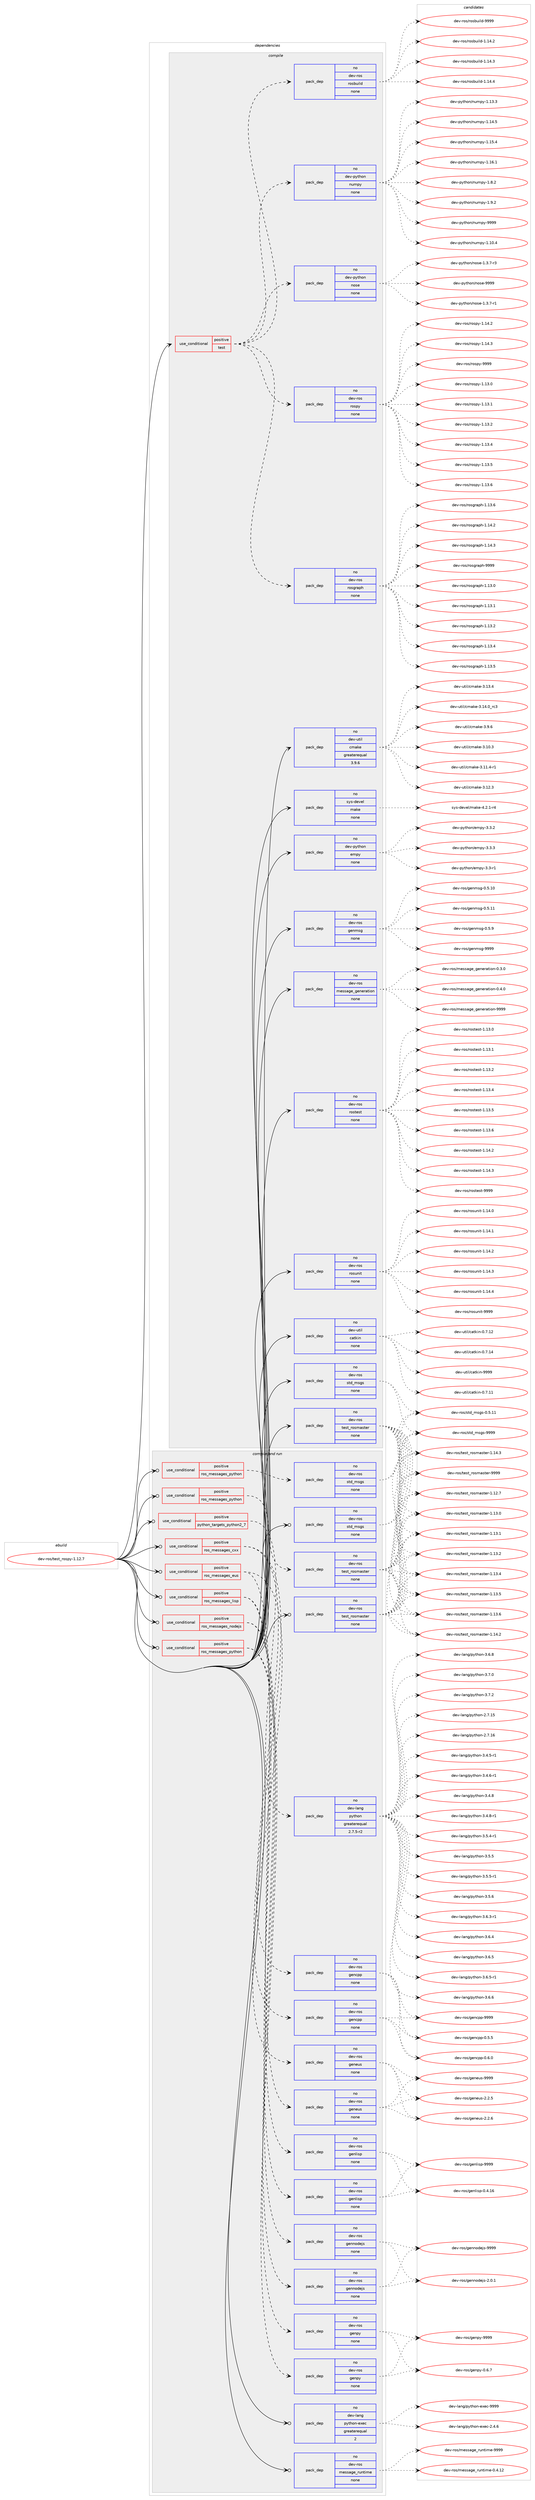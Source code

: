 digraph prolog {

# *************
# Graph options
# *************

newrank=true;
concentrate=true;
compound=true;
graph [rankdir=LR,fontname=Helvetica,fontsize=10,ranksep=1.5];#, ranksep=2.5, nodesep=0.2];
edge  [arrowhead=vee];
node  [fontname=Helvetica,fontsize=10];

# **********
# The ebuild
# **********

subgraph cluster_leftcol {
color=gray;
rank=same;
label=<<i>ebuild</i>>;
id [label="dev-ros/test_rospy-1.12.7", color=red, width=4, href="../dev-ros/test_rospy-1.12.7.svg"];
}

# ****************
# The dependencies
# ****************

subgraph cluster_midcol {
color=gray;
label=<<i>dependencies</i>>;
subgraph cluster_compile {
fillcolor="#eeeeee";
style=filled;
label=<<i>compile</i>>;
subgraph cond391315 {
dependency1474053 [label=<<TABLE BORDER="0" CELLBORDER="1" CELLSPACING="0" CELLPADDING="4"><TR><TD ROWSPAN="3" CELLPADDING="10">use_conditional</TD></TR><TR><TD>positive</TD></TR><TR><TD>test</TD></TR></TABLE>>, shape=none, color=red];
subgraph pack1059348 {
dependency1474054 [label=<<TABLE BORDER="0" CELLBORDER="1" CELLSPACING="0" CELLPADDING="4" WIDTH="220"><TR><TD ROWSPAN="6" CELLPADDING="30">pack_dep</TD></TR><TR><TD WIDTH="110">no</TD></TR><TR><TD>dev-python</TD></TR><TR><TD>numpy</TD></TR><TR><TD>none</TD></TR><TR><TD></TD></TR></TABLE>>, shape=none, color=blue];
}
dependency1474053:e -> dependency1474054:w [weight=20,style="dashed",arrowhead="vee"];
subgraph pack1059349 {
dependency1474055 [label=<<TABLE BORDER="0" CELLBORDER="1" CELLSPACING="0" CELLPADDING="4" WIDTH="220"><TR><TD ROWSPAN="6" CELLPADDING="30">pack_dep</TD></TR><TR><TD WIDTH="110">no</TD></TR><TR><TD>dev-ros</TD></TR><TR><TD>rosbuild</TD></TR><TR><TD>none</TD></TR><TR><TD></TD></TR></TABLE>>, shape=none, color=blue];
}
dependency1474053:e -> dependency1474055:w [weight=20,style="dashed",arrowhead="vee"];
subgraph pack1059350 {
dependency1474056 [label=<<TABLE BORDER="0" CELLBORDER="1" CELLSPACING="0" CELLPADDING="4" WIDTH="220"><TR><TD ROWSPAN="6" CELLPADDING="30">pack_dep</TD></TR><TR><TD WIDTH="110">no</TD></TR><TR><TD>dev-ros</TD></TR><TR><TD>rosgraph</TD></TR><TR><TD>none</TD></TR><TR><TD></TD></TR></TABLE>>, shape=none, color=blue];
}
dependency1474053:e -> dependency1474056:w [weight=20,style="dashed",arrowhead="vee"];
subgraph pack1059351 {
dependency1474057 [label=<<TABLE BORDER="0" CELLBORDER="1" CELLSPACING="0" CELLPADDING="4" WIDTH="220"><TR><TD ROWSPAN="6" CELLPADDING="30">pack_dep</TD></TR><TR><TD WIDTH="110">no</TD></TR><TR><TD>dev-ros</TD></TR><TR><TD>rospy</TD></TR><TR><TD>none</TD></TR><TR><TD></TD></TR></TABLE>>, shape=none, color=blue];
}
dependency1474053:e -> dependency1474057:w [weight=20,style="dashed",arrowhead="vee"];
subgraph pack1059352 {
dependency1474058 [label=<<TABLE BORDER="0" CELLBORDER="1" CELLSPACING="0" CELLPADDING="4" WIDTH="220"><TR><TD ROWSPAN="6" CELLPADDING="30">pack_dep</TD></TR><TR><TD WIDTH="110">no</TD></TR><TR><TD>dev-python</TD></TR><TR><TD>nose</TD></TR><TR><TD>none</TD></TR><TR><TD></TD></TR></TABLE>>, shape=none, color=blue];
}
dependency1474053:e -> dependency1474058:w [weight=20,style="dashed",arrowhead="vee"];
}
id:e -> dependency1474053:w [weight=20,style="solid",arrowhead="vee"];
subgraph pack1059353 {
dependency1474059 [label=<<TABLE BORDER="0" CELLBORDER="1" CELLSPACING="0" CELLPADDING="4" WIDTH="220"><TR><TD ROWSPAN="6" CELLPADDING="30">pack_dep</TD></TR><TR><TD WIDTH="110">no</TD></TR><TR><TD>dev-python</TD></TR><TR><TD>empy</TD></TR><TR><TD>none</TD></TR><TR><TD></TD></TR></TABLE>>, shape=none, color=blue];
}
id:e -> dependency1474059:w [weight=20,style="solid",arrowhead="vee"];
subgraph pack1059354 {
dependency1474060 [label=<<TABLE BORDER="0" CELLBORDER="1" CELLSPACING="0" CELLPADDING="4" WIDTH="220"><TR><TD ROWSPAN="6" CELLPADDING="30">pack_dep</TD></TR><TR><TD WIDTH="110">no</TD></TR><TR><TD>dev-ros</TD></TR><TR><TD>genmsg</TD></TR><TR><TD>none</TD></TR><TR><TD></TD></TR></TABLE>>, shape=none, color=blue];
}
id:e -> dependency1474060:w [weight=20,style="solid",arrowhead="vee"];
subgraph pack1059355 {
dependency1474061 [label=<<TABLE BORDER="0" CELLBORDER="1" CELLSPACING="0" CELLPADDING="4" WIDTH="220"><TR><TD ROWSPAN="6" CELLPADDING="30">pack_dep</TD></TR><TR><TD WIDTH="110">no</TD></TR><TR><TD>dev-ros</TD></TR><TR><TD>message_generation</TD></TR><TR><TD>none</TD></TR><TR><TD></TD></TR></TABLE>>, shape=none, color=blue];
}
id:e -> dependency1474061:w [weight=20,style="solid",arrowhead="vee"];
subgraph pack1059356 {
dependency1474062 [label=<<TABLE BORDER="0" CELLBORDER="1" CELLSPACING="0" CELLPADDING="4" WIDTH="220"><TR><TD ROWSPAN="6" CELLPADDING="30">pack_dep</TD></TR><TR><TD WIDTH="110">no</TD></TR><TR><TD>dev-ros</TD></TR><TR><TD>rostest</TD></TR><TR><TD>none</TD></TR><TR><TD></TD></TR></TABLE>>, shape=none, color=blue];
}
id:e -> dependency1474062:w [weight=20,style="solid",arrowhead="vee"];
subgraph pack1059357 {
dependency1474063 [label=<<TABLE BORDER="0" CELLBORDER="1" CELLSPACING="0" CELLPADDING="4" WIDTH="220"><TR><TD ROWSPAN="6" CELLPADDING="30">pack_dep</TD></TR><TR><TD WIDTH="110">no</TD></TR><TR><TD>dev-ros</TD></TR><TR><TD>rosunit</TD></TR><TR><TD>none</TD></TR><TR><TD></TD></TR></TABLE>>, shape=none, color=blue];
}
id:e -> dependency1474063:w [weight=20,style="solid",arrowhead="vee"];
subgraph pack1059358 {
dependency1474064 [label=<<TABLE BORDER="0" CELLBORDER="1" CELLSPACING="0" CELLPADDING="4" WIDTH="220"><TR><TD ROWSPAN="6" CELLPADDING="30">pack_dep</TD></TR><TR><TD WIDTH="110">no</TD></TR><TR><TD>dev-ros</TD></TR><TR><TD>std_msgs</TD></TR><TR><TD>none</TD></TR><TR><TD></TD></TR></TABLE>>, shape=none, color=blue];
}
id:e -> dependency1474064:w [weight=20,style="solid",arrowhead="vee"];
subgraph pack1059359 {
dependency1474065 [label=<<TABLE BORDER="0" CELLBORDER="1" CELLSPACING="0" CELLPADDING="4" WIDTH="220"><TR><TD ROWSPAN="6" CELLPADDING="30">pack_dep</TD></TR><TR><TD WIDTH="110">no</TD></TR><TR><TD>dev-ros</TD></TR><TR><TD>test_rosmaster</TD></TR><TR><TD>none</TD></TR><TR><TD></TD></TR></TABLE>>, shape=none, color=blue];
}
id:e -> dependency1474065:w [weight=20,style="solid",arrowhead="vee"];
subgraph pack1059360 {
dependency1474066 [label=<<TABLE BORDER="0" CELLBORDER="1" CELLSPACING="0" CELLPADDING="4" WIDTH="220"><TR><TD ROWSPAN="6" CELLPADDING="30">pack_dep</TD></TR><TR><TD WIDTH="110">no</TD></TR><TR><TD>dev-util</TD></TR><TR><TD>catkin</TD></TR><TR><TD>none</TD></TR><TR><TD></TD></TR></TABLE>>, shape=none, color=blue];
}
id:e -> dependency1474066:w [weight=20,style="solid",arrowhead="vee"];
subgraph pack1059361 {
dependency1474067 [label=<<TABLE BORDER="0" CELLBORDER="1" CELLSPACING="0" CELLPADDING="4" WIDTH="220"><TR><TD ROWSPAN="6" CELLPADDING="30">pack_dep</TD></TR><TR><TD WIDTH="110">no</TD></TR><TR><TD>dev-util</TD></TR><TR><TD>cmake</TD></TR><TR><TD>greaterequal</TD></TR><TR><TD>3.9.6</TD></TR></TABLE>>, shape=none, color=blue];
}
id:e -> dependency1474067:w [weight=20,style="solid",arrowhead="vee"];
subgraph pack1059362 {
dependency1474068 [label=<<TABLE BORDER="0" CELLBORDER="1" CELLSPACING="0" CELLPADDING="4" WIDTH="220"><TR><TD ROWSPAN="6" CELLPADDING="30">pack_dep</TD></TR><TR><TD WIDTH="110">no</TD></TR><TR><TD>sys-devel</TD></TR><TR><TD>make</TD></TR><TR><TD>none</TD></TR><TR><TD></TD></TR></TABLE>>, shape=none, color=blue];
}
id:e -> dependency1474068:w [weight=20,style="solid",arrowhead="vee"];
}
subgraph cluster_compileandrun {
fillcolor="#eeeeee";
style=filled;
label=<<i>compile and run</i>>;
subgraph cond391316 {
dependency1474069 [label=<<TABLE BORDER="0" CELLBORDER="1" CELLSPACING="0" CELLPADDING="4"><TR><TD ROWSPAN="3" CELLPADDING="10">use_conditional</TD></TR><TR><TD>positive</TD></TR><TR><TD>python_targets_python2_7</TD></TR></TABLE>>, shape=none, color=red];
subgraph pack1059363 {
dependency1474070 [label=<<TABLE BORDER="0" CELLBORDER="1" CELLSPACING="0" CELLPADDING="4" WIDTH="220"><TR><TD ROWSPAN="6" CELLPADDING="30">pack_dep</TD></TR><TR><TD WIDTH="110">no</TD></TR><TR><TD>dev-lang</TD></TR><TR><TD>python</TD></TR><TR><TD>greaterequal</TD></TR><TR><TD>2.7.5-r2</TD></TR></TABLE>>, shape=none, color=blue];
}
dependency1474069:e -> dependency1474070:w [weight=20,style="dashed",arrowhead="vee"];
}
id:e -> dependency1474069:w [weight=20,style="solid",arrowhead="odotvee"];
subgraph cond391317 {
dependency1474071 [label=<<TABLE BORDER="0" CELLBORDER="1" CELLSPACING="0" CELLPADDING="4"><TR><TD ROWSPAN="3" CELLPADDING="10">use_conditional</TD></TR><TR><TD>positive</TD></TR><TR><TD>ros_messages_cxx</TD></TR></TABLE>>, shape=none, color=red];
subgraph pack1059364 {
dependency1474072 [label=<<TABLE BORDER="0" CELLBORDER="1" CELLSPACING="0" CELLPADDING="4" WIDTH="220"><TR><TD ROWSPAN="6" CELLPADDING="30">pack_dep</TD></TR><TR><TD WIDTH="110">no</TD></TR><TR><TD>dev-ros</TD></TR><TR><TD>gencpp</TD></TR><TR><TD>none</TD></TR><TR><TD></TD></TR></TABLE>>, shape=none, color=blue];
}
dependency1474071:e -> dependency1474072:w [weight=20,style="dashed",arrowhead="vee"];
subgraph pack1059365 {
dependency1474073 [label=<<TABLE BORDER="0" CELLBORDER="1" CELLSPACING="0" CELLPADDING="4" WIDTH="220"><TR><TD ROWSPAN="6" CELLPADDING="30">pack_dep</TD></TR><TR><TD WIDTH="110">no</TD></TR><TR><TD>dev-ros</TD></TR><TR><TD>gencpp</TD></TR><TR><TD>none</TD></TR><TR><TD></TD></TR></TABLE>>, shape=none, color=blue];
}
dependency1474071:e -> dependency1474073:w [weight=20,style="dashed",arrowhead="vee"];
}
id:e -> dependency1474071:w [weight=20,style="solid",arrowhead="odotvee"];
subgraph cond391318 {
dependency1474074 [label=<<TABLE BORDER="0" CELLBORDER="1" CELLSPACING="0" CELLPADDING="4"><TR><TD ROWSPAN="3" CELLPADDING="10">use_conditional</TD></TR><TR><TD>positive</TD></TR><TR><TD>ros_messages_eus</TD></TR></TABLE>>, shape=none, color=red];
subgraph pack1059366 {
dependency1474075 [label=<<TABLE BORDER="0" CELLBORDER="1" CELLSPACING="0" CELLPADDING="4" WIDTH="220"><TR><TD ROWSPAN="6" CELLPADDING="30">pack_dep</TD></TR><TR><TD WIDTH="110">no</TD></TR><TR><TD>dev-ros</TD></TR><TR><TD>geneus</TD></TR><TR><TD>none</TD></TR><TR><TD></TD></TR></TABLE>>, shape=none, color=blue];
}
dependency1474074:e -> dependency1474075:w [weight=20,style="dashed",arrowhead="vee"];
subgraph pack1059367 {
dependency1474076 [label=<<TABLE BORDER="0" CELLBORDER="1" CELLSPACING="0" CELLPADDING="4" WIDTH="220"><TR><TD ROWSPAN="6" CELLPADDING="30">pack_dep</TD></TR><TR><TD WIDTH="110">no</TD></TR><TR><TD>dev-ros</TD></TR><TR><TD>geneus</TD></TR><TR><TD>none</TD></TR><TR><TD></TD></TR></TABLE>>, shape=none, color=blue];
}
dependency1474074:e -> dependency1474076:w [weight=20,style="dashed",arrowhead="vee"];
}
id:e -> dependency1474074:w [weight=20,style="solid",arrowhead="odotvee"];
subgraph cond391319 {
dependency1474077 [label=<<TABLE BORDER="0" CELLBORDER="1" CELLSPACING="0" CELLPADDING="4"><TR><TD ROWSPAN="3" CELLPADDING="10">use_conditional</TD></TR><TR><TD>positive</TD></TR><TR><TD>ros_messages_lisp</TD></TR></TABLE>>, shape=none, color=red];
subgraph pack1059368 {
dependency1474078 [label=<<TABLE BORDER="0" CELLBORDER="1" CELLSPACING="0" CELLPADDING="4" WIDTH="220"><TR><TD ROWSPAN="6" CELLPADDING="30">pack_dep</TD></TR><TR><TD WIDTH="110">no</TD></TR><TR><TD>dev-ros</TD></TR><TR><TD>genlisp</TD></TR><TR><TD>none</TD></TR><TR><TD></TD></TR></TABLE>>, shape=none, color=blue];
}
dependency1474077:e -> dependency1474078:w [weight=20,style="dashed",arrowhead="vee"];
subgraph pack1059369 {
dependency1474079 [label=<<TABLE BORDER="0" CELLBORDER="1" CELLSPACING="0" CELLPADDING="4" WIDTH="220"><TR><TD ROWSPAN="6" CELLPADDING="30">pack_dep</TD></TR><TR><TD WIDTH="110">no</TD></TR><TR><TD>dev-ros</TD></TR><TR><TD>genlisp</TD></TR><TR><TD>none</TD></TR><TR><TD></TD></TR></TABLE>>, shape=none, color=blue];
}
dependency1474077:e -> dependency1474079:w [weight=20,style="dashed",arrowhead="vee"];
}
id:e -> dependency1474077:w [weight=20,style="solid",arrowhead="odotvee"];
subgraph cond391320 {
dependency1474080 [label=<<TABLE BORDER="0" CELLBORDER="1" CELLSPACING="0" CELLPADDING="4"><TR><TD ROWSPAN="3" CELLPADDING="10">use_conditional</TD></TR><TR><TD>positive</TD></TR><TR><TD>ros_messages_nodejs</TD></TR></TABLE>>, shape=none, color=red];
subgraph pack1059370 {
dependency1474081 [label=<<TABLE BORDER="0" CELLBORDER="1" CELLSPACING="0" CELLPADDING="4" WIDTH="220"><TR><TD ROWSPAN="6" CELLPADDING="30">pack_dep</TD></TR><TR><TD WIDTH="110">no</TD></TR><TR><TD>dev-ros</TD></TR><TR><TD>gennodejs</TD></TR><TR><TD>none</TD></TR><TR><TD></TD></TR></TABLE>>, shape=none, color=blue];
}
dependency1474080:e -> dependency1474081:w [weight=20,style="dashed",arrowhead="vee"];
subgraph pack1059371 {
dependency1474082 [label=<<TABLE BORDER="0" CELLBORDER="1" CELLSPACING="0" CELLPADDING="4" WIDTH="220"><TR><TD ROWSPAN="6" CELLPADDING="30">pack_dep</TD></TR><TR><TD WIDTH="110">no</TD></TR><TR><TD>dev-ros</TD></TR><TR><TD>gennodejs</TD></TR><TR><TD>none</TD></TR><TR><TD></TD></TR></TABLE>>, shape=none, color=blue];
}
dependency1474080:e -> dependency1474082:w [weight=20,style="dashed",arrowhead="vee"];
}
id:e -> dependency1474080:w [weight=20,style="solid",arrowhead="odotvee"];
subgraph cond391321 {
dependency1474083 [label=<<TABLE BORDER="0" CELLBORDER="1" CELLSPACING="0" CELLPADDING="4"><TR><TD ROWSPAN="3" CELLPADDING="10">use_conditional</TD></TR><TR><TD>positive</TD></TR><TR><TD>ros_messages_python</TD></TR></TABLE>>, shape=none, color=red];
subgraph pack1059372 {
dependency1474084 [label=<<TABLE BORDER="0" CELLBORDER="1" CELLSPACING="0" CELLPADDING="4" WIDTH="220"><TR><TD ROWSPAN="6" CELLPADDING="30">pack_dep</TD></TR><TR><TD WIDTH="110">no</TD></TR><TR><TD>dev-ros</TD></TR><TR><TD>genpy</TD></TR><TR><TD>none</TD></TR><TR><TD></TD></TR></TABLE>>, shape=none, color=blue];
}
dependency1474083:e -> dependency1474084:w [weight=20,style="dashed",arrowhead="vee"];
subgraph pack1059373 {
dependency1474085 [label=<<TABLE BORDER="0" CELLBORDER="1" CELLSPACING="0" CELLPADDING="4" WIDTH="220"><TR><TD ROWSPAN="6" CELLPADDING="30">pack_dep</TD></TR><TR><TD WIDTH="110">no</TD></TR><TR><TD>dev-ros</TD></TR><TR><TD>genpy</TD></TR><TR><TD>none</TD></TR><TR><TD></TD></TR></TABLE>>, shape=none, color=blue];
}
dependency1474083:e -> dependency1474085:w [weight=20,style="dashed",arrowhead="vee"];
}
id:e -> dependency1474083:w [weight=20,style="solid",arrowhead="odotvee"];
subgraph cond391322 {
dependency1474086 [label=<<TABLE BORDER="0" CELLBORDER="1" CELLSPACING="0" CELLPADDING="4"><TR><TD ROWSPAN="3" CELLPADDING="10">use_conditional</TD></TR><TR><TD>positive</TD></TR><TR><TD>ros_messages_python</TD></TR></TABLE>>, shape=none, color=red];
subgraph pack1059374 {
dependency1474087 [label=<<TABLE BORDER="0" CELLBORDER="1" CELLSPACING="0" CELLPADDING="4" WIDTH="220"><TR><TD ROWSPAN="6" CELLPADDING="30">pack_dep</TD></TR><TR><TD WIDTH="110">no</TD></TR><TR><TD>dev-ros</TD></TR><TR><TD>std_msgs</TD></TR><TR><TD>none</TD></TR><TR><TD></TD></TR></TABLE>>, shape=none, color=blue];
}
dependency1474086:e -> dependency1474087:w [weight=20,style="dashed",arrowhead="vee"];
}
id:e -> dependency1474086:w [weight=20,style="solid",arrowhead="odotvee"];
subgraph cond391323 {
dependency1474088 [label=<<TABLE BORDER="0" CELLBORDER="1" CELLSPACING="0" CELLPADDING="4"><TR><TD ROWSPAN="3" CELLPADDING="10">use_conditional</TD></TR><TR><TD>positive</TD></TR><TR><TD>ros_messages_python</TD></TR></TABLE>>, shape=none, color=red];
subgraph pack1059375 {
dependency1474089 [label=<<TABLE BORDER="0" CELLBORDER="1" CELLSPACING="0" CELLPADDING="4" WIDTH="220"><TR><TD ROWSPAN="6" CELLPADDING="30">pack_dep</TD></TR><TR><TD WIDTH="110">no</TD></TR><TR><TD>dev-ros</TD></TR><TR><TD>test_rosmaster</TD></TR><TR><TD>none</TD></TR><TR><TD></TD></TR></TABLE>>, shape=none, color=blue];
}
dependency1474088:e -> dependency1474089:w [weight=20,style="dashed",arrowhead="vee"];
}
id:e -> dependency1474088:w [weight=20,style="solid",arrowhead="odotvee"];
subgraph pack1059376 {
dependency1474090 [label=<<TABLE BORDER="0" CELLBORDER="1" CELLSPACING="0" CELLPADDING="4" WIDTH="220"><TR><TD ROWSPAN="6" CELLPADDING="30">pack_dep</TD></TR><TR><TD WIDTH="110">no</TD></TR><TR><TD>dev-lang</TD></TR><TR><TD>python-exec</TD></TR><TR><TD>greaterequal</TD></TR><TR><TD>2</TD></TR></TABLE>>, shape=none, color=blue];
}
id:e -> dependency1474090:w [weight=20,style="solid",arrowhead="odotvee"];
subgraph pack1059377 {
dependency1474091 [label=<<TABLE BORDER="0" CELLBORDER="1" CELLSPACING="0" CELLPADDING="4" WIDTH="220"><TR><TD ROWSPAN="6" CELLPADDING="30">pack_dep</TD></TR><TR><TD WIDTH="110">no</TD></TR><TR><TD>dev-ros</TD></TR><TR><TD>message_runtime</TD></TR><TR><TD>none</TD></TR><TR><TD></TD></TR></TABLE>>, shape=none, color=blue];
}
id:e -> dependency1474091:w [weight=20,style="solid",arrowhead="odotvee"];
subgraph pack1059378 {
dependency1474092 [label=<<TABLE BORDER="0" CELLBORDER="1" CELLSPACING="0" CELLPADDING="4" WIDTH="220"><TR><TD ROWSPAN="6" CELLPADDING="30">pack_dep</TD></TR><TR><TD WIDTH="110">no</TD></TR><TR><TD>dev-ros</TD></TR><TR><TD>std_msgs</TD></TR><TR><TD>none</TD></TR><TR><TD></TD></TR></TABLE>>, shape=none, color=blue];
}
id:e -> dependency1474092:w [weight=20,style="solid",arrowhead="odotvee"];
subgraph pack1059379 {
dependency1474093 [label=<<TABLE BORDER="0" CELLBORDER="1" CELLSPACING="0" CELLPADDING="4" WIDTH="220"><TR><TD ROWSPAN="6" CELLPADDING="30">pack_dep</TD></TR><TR><TD WIDTH="110">no</TD></TR><TR><TD>dev-ros</TD></TR><TR><TD>test_rosmaster</TD></TR><TR><TD>none</TD></TR><TR><TD></TD></TR></TABLE>>, shape=none, color=blue];
}
id:e -> dependency1474093:w [weight=20,style="solid",arrowhead="odotvee"];
}
subgraph cluster_run {
fillcolor="#eeeeee";
style=filled;
label=<<i>run</i>>;
}
}

# **************
# The candidates
# **************

subgraph cluster_choices {
rank=same;
color=gray;
label=<<i>candidates</i>>;

subgraph choice1059348 {
color=black;
nodesep=1;
choice100101118451121211161041111104711011710911212145494649484652 [label="dev-python/numpy-1.10.4", color=red, width=4,href="../dev-python/numpy-1.10.4.svg"];
choice100101118451121211161041111104711011710911212145494649514651 [label="dev-python/numpy-1.13.3", color=red, width=4,href="../dev-python/numpy-1.13.3.svg"];
choice100101118451121211161041111104711011710911212145494649524653 [label="dev-python/numpy-1.14.5", color=red, width=4,href="../dev-python/numpy-1.14.5.svg"];
choice100101118451121211161041111104711011710911212145494649534652 [label="dev-python/numpy-1.15.4", color=red, width=4,href="../dev-python/numpy-1.15.4.svg"];
choice100101118451121211161041111104711011710911212145494649544649 [label="dev-python/numpy-1.16.1", color=red, width=4,href="../dev-python/numpy-1.16.1.svg"];
choice1001011184511212111610411111047110117109112121454946564650 [label="dev-python/numpy-1.8.2", color=red, width=4,href="../dev-python/numpy-1.8.2.svg"];
choice1001011184511212111610411111047110117109112121454946574650 [label="dev-python/numpy-1.9.2", color=red, width=4,href="../dev-python/numpy-1.9.2.svg"];
choice10010111845112121116104111110471101171091121214557575757 [label="dev-python/numpy-9999", color=red, width=4,href="../dev-python/numpy-9999.svg"];
dependency1474054:e -> choice100101118451121211161041111104711011710911212145494649484652:w [style=dotted,weight="100"];
dependency1474054:e -> choice100101118451121211161041111104711011710911212145494649514651:w [style=dotted,weight="100"];
dependency1474054:e -> choice100101118451121211161041111104711011710911212145494649524653:w [style=dotted,weight="100"];
dependency1474054:e -> choice100101118451121211161041111104711011710911212145494649534652:w [style=dotted,weight="100"];
dependency1474054:e -> choice100101118451121211161041111104711011710911212145494649544649:w [style=dotted,weight="100"];
dependency1474054:e -> choice1001011184511212111610411111047110117109112121454946564650:w [style=dotted,weight="100"];
dependency1474054:e -> choice1001011184511212111610411111047110117109112121454946574650:w [style=dotted,weight="100"];
dependency1474054:e -> choice10010111845112121116104111110471101171091121214557575757:w [style=dotted,weight="100"];
}
subgraph choice1059349 {
color=black;
nodesep=1;
choice10010111845114111115471141111159811710510810045494649524650 [label="dev-ros/rosbuild-1.14.2", color=red, width=4,href="../dev-ros/rosbuild-1.14.2.svg"];
choice10010111845114111115471141111159811710510810045494649524651 [label="dev-ros/rosbuild-1.14.3", color=red, width=4,href="../dev-ros/rosbuild-1.14.3.svg"];
choice10010111845114111115471141111159811710510810045494649524652 [label="dev-ros/rosbuild-1.14.4", color=red, width=4,href="../dev-ros/rosbuild-1.14.4.svg"];
choice1001011184511411111547114111115981171051081004557575757 [label="dev-ros/rosbuild-9999", color=red, width=4,href="../dev-ros/rosbuild-9999.svg"];
dependency1474055:e -> choice10010111845114111115471141111159811710510810045494649524650:w [style=dotted,weight="100"];
dependency1474055:e -> choice10010111845114111115471141111159811710510810045494649524651:w [style=dotted,weight="100"];
dependency1474055:e -> choice10010111845114111115471141111159811710510810045494649524652:w [style=dotted,weight="100"];
dependency1474055:e -> choice1001011184511411111547114111115981171051081004557575757:w [style=dotted,weight="100"];
}
subgraph choice1059350 {
color=black;
nodesep=1;
choice10010111845114111115471141111151031149711210445494649514648 [label="dev-ros/rosgraph-1.13.0", color=red, width=4,href="../dev-ros/rosgraph-1.13.0.svg"];
choice10010111845114111115471141111151031149711210445494649514649 [label="dev-ros/rosgraph-1.13.1", color=red, width=4,href="../dev-ros/rosgraph-1.13.1.svg"];
choice10010111845114111115471141111151031149711210445494649514650 [label="dev-ros/rosgraph-1.13.2", color=red, width=4,href="../dev-ros/rosgraph-1.13.2.svg"];
choice10010111845114111115471141111151031149711210445494649514652 [label="dev-ros/rosgraph-1.13.4", color=red, width=4,href="../dev-ros/rosgraph-1.13.4.svg"];
choice10010111845114111115471141111151031149711210445494649514653 [label="dev-ros/rosgraph-1.13.5", color=red, width=4,href="../dev-ros/rosgraph-1.13.5.svg"];
choice10010111845114111115471141111151031149711210445494649514654 [label="dev-ros/rosgraph-1.13.6", color=red, width=4,href="../dev-ros/rosgraph-1.13.6.svg"];
choice10010111845114111115471141111151031149711210445494649524650 [label="dev-ros/rosgraph-1.14.2", color=red, width=4,href="../dev-ros/rosgraph-1.14.2.svg"];
choice10010111845114111115471141111151031149711210445494649524651 [label="dev-ros/rosgraph-1.14.3", color=red, width=4,href="../dev-ros/rosgraph-1.14.3.svg"];
choice1001011184511411111547114111115103114971121044557575757 [label="dev-ros/rosgraph-9999", color=red, width=4,href="../dev-ros/rosgraph-9999.svg"];
dependency1474056:e -> choice10010111845114111115471141111151031149711210445494649514648:w [style=dotted,weight="100"];
dependency1474056:e -> choice10010111845114111115471141111151031149711210445494649514649:w [style=dotted,weight="100"];
dependency1474056:e -> choice10010111845114111115471141111151031149711210445494649514650:w [style=dotted,weight="100"];
dependency1474056:e -> choice10010111845114111115471141111151031149711210445494649514652:w [style=dotted,weight="100"];
dependency1474056:e -> choice10010111845114111115471141111151031149711210445494649514653:w [style=dotted,weight="100"];
dependency1474056:e -> choice10010111845114111115471141111151031149711210445494649514654:w [style=dotted,weight="100"];
dependency1474056:e -> choice10010111845114111115471141111151031149711210445494649524650:w [style=dotted,weight="100"];
dependency1474056:e -> choice10010111845114111115471141111151031149711210445494649524651:w [style=dotted,weight="100"];
dependency1474056:e -> choice1001011184511411111547114111115103114971121044557575757:w [style=dotted,weight="100"];
}
subgraph choice1059351 {
color=black;
nodesep=1;
choice100101118451141111154711411111511212145494649514648 [label="dev-ros/rospy-1.13.0", color=red, width=4,href="../dev-ros/rospy-1.13.0.svg"];
choice100101118451141111154711411111511212145494649514649 [label="dev-ros/rospy-1.13.1", color=red, width=4,href="../dev-ros/rospy-1.13.1.svg"];
choice100101118451141111154711411111511212145494649514650 [label="dev-ros/rospy-1.13.2", color=red, width=4,href="../dev-ros/rospy-1.13.2.svg"];
choice100101118451141111154711411111511212145494649514652 [label="dev-ros/rospy-1.13.4", color=red, width=4,href="../dev-ros/rospy-1.13.4.svg"];
choice100101118451141111154711411111511212145494649514653 [label="dev-ros/rospy-1.13.5", color=red, width=4,href="../dev-ros/rospy-1.13.5.svg"];
choice100101118451141111154711411111511212145494649514654 [label="dev-ros/rospy-1.13.6", color=red, width=4,href="../dev-ros/rospy-1.13.6.svg"];
choice100101118451141111154711411111511212145494649524650 [label="dev-ros/rospy-1.14.2", color=red, width=4,href="../dev-ros/rospy-1.14.2.svg"];
choice100101118451141111154711411111511212145494649524651 [label="dev-ros/rospy-1.14.3", color=red, width=4,href="../dev-ros/rospy-1.14.3.svg"];
choice10010111845114111115471141111151121214557575757 [label="dev-ros/rospy-9999", color=red, width=4,href="../dev-ros/rospy-9999.svg"];
dependency1474057:e -> choice100101118451141111154711411111511212145494649514648:w [style=dotted,weight="100"];
dependency1474057:e -> choice100101118451141111154711411111511212145494649514649:w [style=dotted,weight="100"];
dependency1474057:e -> choice100101118451141111154711411111511212145494649514650:w [style=dotted,weight="100"];
dependency1474057:e -> choice100101118451141111154711411111511212145494649514652:w [style=dotted,weight="100"];
dependency1474057:e -> choice100101118451141111154711411111511212145494649514653:w [style=dotted,weight="100"];
dependency1474057:e -> choice100101118451141111154711411111511212145494649514654:w [style=dotted,weight="100"];
dependency1474057:e -> choice100101118451141111154711411111511212145494649524650:w [style=dotted,weight="100"];
dependency1474057:e -> choice100101118451141111154711411111511212145494649524651:w [style=dotted,weight="100"];
dependency1474057:e -> choice10010111845114111115471141111151121214557575757:w [style=dotted,weight="100"];
}
subgraph choice1059352 {
color=black;
nodesep=1;
choice10010111845112121116104111110471101111151014549465146554511449 [label="dev-python/nose-1.3.7-r1", color=red, width=4,href="../dev-python/nose-1.3.7-r1.svg"];
choice10010111845112121116104111110471101111151014549465146554511451 [label="dev-python/nose-1.3.7-r3", color=red, width=4,href="../dev-python/nose-1.3.7-r3.svg"];
choice10010111845112121116104111110471101111151014557575757 [label="dev-python/nose-9999", color=red, width=4,href="../dev-python/nose-9999.svg"];
dependency1474058:e -> choice10010111845112121116104111110471101111151014549465146554511449:w [style=dotted,weight="100"];
dependency1474058:e -> choice10010111845112121116104111110471101111151014549465146554511451:w [style=dotted,weight="100"];
dependency1474058:e -> choice10010111845112121116104111110471101111151014557575757:w [style=dotted,weight="100"];
}
subgraph choice1059353 {
color=black;
nodesep=1;
choice1001011184511212111610411111047101109112121455146514511449 [label="dev-python/empy-3.3-r1", color=red, width=4,href="../dev-python/empy-3.3-r1.svg"];
choice1001011184511212111610411111047101109112121455146514650 [label="dev-python/empy-3.3.2", color=red, width=4,href="../dev-python/empy-3.3.2.svg"];
choice1001011184511212111610411111047101109112121455146514651 [label="dev-python/empy-3.3.3", color=red, width=4,href="../dev-python/empy-3.3.3.svg"];
dependency1474059:e -> choice1001011184511212111610411111047101109112121455146514511449:w [style=dotted,weight="100"];
dependency1474059:e -> choice1001011184511212111610411111047101109112121455146514650:w [style=dotted,weight="100"];
dependency1474059:e -> choice1001011184511212111610411111047101109112121455146514651:w [style=dotted,weight="100"];
}
subgraph choice1059354 {
color=black;
nodesep=1;
choice100101118451141111154710310111010911510345484653464948 [label="dev-ros/genmsg-0.5.10", color=red, width=4,href="../dev-ros/genmsg-0.5.10.svg"];
choice100101118451141111154710310111010911510345484653464949 [label="dev-ros/genmsg-0.5.11", color=red, width=4,href="../dev-ros/genmsg-0.5.11.svg"];
choice1001011184511411111547103101110109115103454846534657 [label="dev-ros/genmsg-0.5.9", color=red, width=4,href="../dev-ros/genmsg-0.5.9.svg"];
choice10010111845114111115471031011101091151034557575757 [label="dev-ros/genmsg-9999", color=red, width=4,href="../dev-ros/genmsg-9999.svg"];
dependency1474060:e -> choice100101118451141111154710310111010911510345484653464948:w [style=dotted,weight="100"];
dependency1474060:e -> choice100101118451141111154710310111010911510345484653464949:w [style=dotted,weight="100"];
dependency1474060:e -> choice1001011184511411111547103101110109115103454846534657:w [style=dotted,weight="100"];
dependency1474060:e -> choice10010111845114111115471031011101091151034557575757:w [style=dotted,weight="100"];
}
subgraph choice1059355 {
color=black;
nodesep=1;
choice1001011184511411111547109101115115971031019510310111010111497116105111110454846514648 [label="dev-ros/message_generation-0.3.0", color=red, width=4,href="../dev-ros/message_generation-0.3.0.svg"];
choice1001011184511411111547109101115115971031019510310111010111497116105111110454846524648 [label="dev-ros/message_generation-0.4.0", color=red, width=4,href="../dev-ros/message_generation-0.4.0.svg"];
choice10010111845114111115471091011151159710310195103101110101114971161051111104557575757 [label="dev-ros/message_generation-9999", color=red, width=4,href="../dev-ros/message_generation-9999.svg"];
dependency1474061:e -> choice1001011184511411111547109101115115971031019510310111010111497116105111110454846514648:w [style=dotted,weight="100"];
dependency1474061:e -> choice1001011184511411111547109101115115971031019510310111010111497116105111110454846524648:w [style=dotted,weight="100"];
dependency1474061:e -> choice10010111845114111115471091011151159710310195103101110101114971161051111104557575757:w [style=dotted,weight="100"];
}
subgraph choice1059356 {
color=black;
nodesep=1;
choice100101118451141111154711411111511610111511645494649514648 [label="dev-ros/rostest-1.13.0", color=red, width=4,href="../dev-ros/rostest-1.13.0.svg"];
choice100101118451141111154711411111511610111511645494649514649 [label="dev-ros/rostest-1.13.1", color=red, width=4,href="../dev-ros/rostest-1.13.1.svg"];
choice100101118451141111154711411111511610111511645494649514650 [label="dev-ros/rostest-1.13.2", color=red, width=4,href="../dev-ros/rostest-1.13.2.svg"];
choice100101118451141111154711411111511610111511645494649514652 [label="dev-ros/rostest-1.13.4", color=red, width=4,href="../dev-ros/rostest-1.13.4.svg"];
choice100101118451141111154711411111511610111511645494649514653 [label="dev-ros/rostest-1.13.5", color=red, width=4,href="../dev-ros/rostest-1.13.5.svg"];
choice100101118451141111154711411111511610111511645494649514654 [label="dev-ros/rostest-1.13.6", color=red, width=4,href="../dev-ros/rostest-1.13.6.svg"];
choice100101118451141111154711411111511610111511645494649524650 [label="dev-ros/rostest-1.14.2", color=red, width=4,href="../dev-ros/rostest-1.14.2.svg"];
choice100101118451141111154711411111511610111511645494649524651 [label="dev-ros/rostest-1.14.3", color=red, width=4,href="../dev-ros/rostest-1.14.3.svg"];
choice10010111845114111115471141111151161011151164557575757 [label="dev-ros/rostest-9999", color=red, width=4,href="../dev-ros/rostest-9999.svg"];
dependency1474062:e -> choice100101118451141111154711411111511610111511645494649514648:w [style=dotted,weight="100"];
dependency1474062:e -> choice100101118451141111154711411111511610111511645494649514649:w [style=dotted,weight="100"];
dependency1474062:e -> choice100101118451141111154711411111511610111511645494649514650:w [style=dotted,weight="100"];
dependency1474062:e -> choice100101118451141111154711411111511610111511645494649514652:w [style=dotted,weight="100"];
dependency1474062:e -> choice100101118451141111154711411111511610111511645494649514653:w [style=dotted,weight="100"];
dependency1474062:e -> choice100101118451141111154711411111511610111511645494649514654:w [style=dotted,weight="100"];
dependency1474062:e -> choice100101118451141111154711411111511610111511645494649524650:w [style=dotted,weight="100"];
dependency1474062:e -> choice100101118451141111154711411111511610111511645494649524651:w [style=dotted,weight="100"];
dependency1474062:e -> choice10010111845114111115471141111151161011151164557575757:w [style=dotted,weight="100"];
}
subgraph choice1059357 {
color=black;
nodesep=1;
choice100101118451141111154711411111511711010511645494649524648 [label="dev-ros/rosunit-1.14.0", color=red, width=4,href="../dev-ros/rosunit-1.14.0.svg"];
choice100101118451141111154711411111511711010511645494649524649 [label="dev-ros/rosunit-1.14.1", color=red, width=4,href="../dev-ros/rosunit-1.14.1.svg"];
choice100101118451141111154711411111511711010511645494649524650 [label="dev-ros/rosunit-1.14.2", color=red, width=4,href="../dev-ros/rosunit-1.14.2.svg"];
choice100101118451141111154711411111511711010511645494649524651 [label="dev-ros/rosunit-1.14.3", color=red, width=4,href="../dev-ros/rosunit-1.14.3.svg"];
choice100101118451141111154711411111511711010511645494649524652 [label="dev-ros/rosunit-1.14.4", color=red, width=4,href="../dev-ros/rosunit-1.14.4.svg"];
choice10010111845114111115471141111151171101051164557575757 [label="dev-ros/rosunit-9999", color=red, width=4,href="../dev-ros/rosunit-9999.svg"];
dependency1474063:e -> choice100101118451141111154711411111511711010511645494649524648:w [style=dotted,weight="100"];
dependency1474063:e -> choice100101118451141111154711411111511711010511645494649524649:w [style=dotted,weight="100"];
dependency1474063:e -> choice100101118451141111154711411111511711010511645494649524650:w [style=dotted,weight="100"];
dependency1474063:e -> choice100101118451141111154711411111511711010511645494649524651:w [style=dotted,weight="100"];
dependency1474063:e -> choice100101118451141111154711411111511711010511645494649524652:w [style=dotted,weight="100"];
dependency1474063:e -> choice10010111845114111115471141111151171101051164557575757:w [style=dotted,weight="100"];
}
subgraph choice1059358 {
color=black;
nodesep=1;
choice10010111845114111115471151161009510911510311545484653464949 [label="dev-ros/std_msgs-0.5.11", color=red, width=4,href="../dev-ros/std_msgs-0.5.11.svg"];
choice1001011184511411111547115116100951091151031154557575757 [label="dev-ros/std_msgs-9999", color=red, width=4,href="../dev-ros/std_msgs-9999.svg"];
dependency1474064:e -> choice10010111845114111115471151161009510911510311545484653464949:w [style=dotted,weight="100"];
dependency1474064:e -> choice1001011184511411111547115116100951091151031154557575757:w [style=dotted,weight="100"];
}
subgraph choice1059359 {
color=black;
nodesep=1;
choice1001011184511411111547116101115116951141111151099711511610111445494649504655 [label="dev-ros/test_rosmaster-1.12.7", color=red, width=4,href="../dev-ros/test_rosmaster-1.12.7.svg"];
choice1001011184511411111547116101115116951141111151099711511610111445494649514648 [label="dev-ros/test_rosmaster-1.13.0", color=red, width=4,href="../dev-ros/test_rosmaster-1.13.0.svg"];
choice1001011184511411111547116101115116951141111151099711511610111445494649514649 [label="dev-ros/test_rosmaster-1.13.1", color=red, width=4,href="../dev-ros/test_rosmaster-1.13.1.svg"];
choice1001011184511411111547116101115116951141111151099711511610111445494649514650 [label="dev-ros/test_rosmaster-1.13.2", color=red, width=4,href="../dev-ros/test_rosmaster-1.13.2.svg"];
choice1001011184511411111547116101115116951141111151099711511610111445494649514652 [label="dev-ros/test_rosmaster-1.13.4", color=red, width=4,href="../dev-ros/test_rosmaster-1.13.4.svg"];
choice1001011184511411111547116101115116951141111151099711511610111445494649514653 [label="dev-ros/test_rosmaster-1.13.5", color=red, width=4,href="../dev-ros/test_rosmaster-1.13.5.svg"];
choice1001011184511411111547116101115116951141111151099711511610111445494649514654 [label="dev-ros/test_rosmaster-1.13.6", color=red, width=4,href="../dev-ros/test_rosmaster-1.13.6.svg"];
choice1001011184511411111547116101115116951141111151099711511610111445494649524650 [label="dev-ros/test_rosmaster-1.14.2", color=red, width=4,href="../dev-ros/test_rosmaster-1.14.2.svg"];
choice1001011184511411111547116101115116951141111151099711511610111445494649524651 [label="dev-ros/test_rosmaster-1.14.3", color=red, width=4,href="../dev-ros/test_rosmaster-1.14.3.svg"];
choice100101118451141111154711610111511695114111115109971151161011144557575757 [label="dev-ros/test_rosmaster-9999", color=red, width=4,href="../dev-ros/test_rosmaster-9999.svg"];
dependency1474065:e -> choice1001011184511411111547116101115116951141111151099711511610111445494649504655:w [style=dotted,weight="100"];
dependency1474065:e -> choice1001011184511411111547116101115116951141111151099711511610111445494649514648:w [style=dotted,weight="100"];
dependency1474065:e -> choice1001011184511411111547116101115116951141111151099711511610111445494649514649:w [style=dotted,weight="100"];
dependency1474065:e -> choice1001011184511411111547116101115116951141111151099711511610111445494649514650:w [style=dotted,weight="100"];
dependency1474065:e -> choice1001011184511411111547116101115116951141111151099711511610111445494649514652:w [style=dotted,weight="100"];
dependency1474065:e -> choice1001011184511411111547116101115116951141111151099711511610111445494649514653:w [style=dotted,weight="100"];
dependency1474065:e -> choice1001011184511411111547116101115116951141111151099711511610111445494649514654:w [style=dotted,weight="100"];
dependency1474065:e -> choice1001011184511411111547116101115116951141111151099711511610111445494649524650:w [style=dotted,weight="100"];
dependency1474065:e -> choice1001011184511411111547116101115116951141111151099711511610111445494649524651:w [style=dotted,weight="100"];
dependency1474065:e -> choice100101118451141111154711610111511695114111115109971151161011144557575757:w [style=dotted,weight="100"];
}
subgraph choice1059360 {
color=black;
nodesep=1;
choice1001011184511711610510847999711610710511045484655464949 [label="dev-util/catkin-0.7.11", color=red, width=4,href="../dev-util/catkin-0.7.11.svg"];
choice1001011184511711610510847999711610710511045484655464950 [label="dev-util/catkin-0.7.12", color=red, width=4,href="../dev-util/catkin-0.7.12.svg"];
choice1001011184511711610510847999711610710511045484655464952 [label="dev-util/catkin-0.7.14", color=red, width=4,href="../dev-util/catkin-0.7.14.svg"];
choice100101118451171161051084799971161071051104557575757 [label="dev-util/catkin-9999", color=red, width=4,href="../dev-util/catkin-9999.svg"];
dependency1474066:e -> choice1001011184511711610510847999711610710511045484655464949:w [style=dotted,weight="100"];
dependency1474066:e -> choice1001011184511711610510847999711610710511045484655464950:w [style=dotted,weight="100"];
dependency1474066:e -> choice1001011184511711610510847999711610710511045484655464952:w [style=dotted,weight="100"];
dependency1474066:e -> choice100101118451171161051084799971161071051104557575757:w [style=dotted,weight="100"];
}
subgraph choice1059361 {
color=black;
nodesep=1;
choice1001011184511711610510847991099710710145514649484651 [label="dev-util/cmake-3.10.3", color=red, width=4,href="../dev-util/cmake-3.10.3.svg"];
choice10010111845117116105108479910997107101455146494946524511449 [label="dev-util/cmake-3.11.4-r1", color=red, width=4,href="../dev-util/cmake-3.11.4-r1.svg"];
choice1001011184511711610510847991099710710145514649504651 [label="dev-util/cmake-3.12.3", color=red, width=4,href="../dev-util/cmake-3.12.3.svg"];
choice1001011184511711610510847991099710710145514649514652 [label="dev-util/cmake-3.13.4", color=red, width=4,href="../dev-util/cmake-3.13.4.svg"];
choice1001011184511711610510847991099710710145514649524648951149951 [label="dev-util/cmake-3.14.0_rc3", color=red, width=4,href="../dev-util/cmake-3.14.0_rc3.svg"];
choice10010111845117116105108479910997107101455146574654 [label="dev-util/cmake-3.9.6", color=red, width=4,href="../dev-util/cmake-3.9.6.svg"];
dependency1474067:e -> choice1001011184511711610510847991099710710145514649484651:w [style=dotted,weight="100"];
dependency1474067:e -> choice10010111845117116105108479910997107101455146494946524511449:w [style=dotted,weight="100"];
dependency1474067:e -> choice1001011184511711610510847991099710710145514649504651:w [style=dotted,weight="100"];
dependency1474067:e -> choice1001011184511711610510847991099710710145514649514652:w [style=dotted,weight="100"];
dependency1474067:e -> choice1001011184511711610510847991099710710145514649524648951149951:w [style=dotted,weight="100"];
dependency1474067:e -> choice10010111845117116105108479910997107101455146574654:w [style=dotted,weight="100"];
}
subgraph choice1059362 {
color=black;
nodesep=1;
choice1151211154510010111810110847109971071014552465046494511452 [label="sys-devel/make-4.2.1-r4", color=red, width=4,href="../sys-devel/make-4.2.1-r4.svg"];
dependency1474068:e -> choice1151211154510010111810110847109971071014552465046494511452:w [style=dotted,weight="100"];
}
subgraph choice1059363 {
color=black;
nodesep=1;
choice10010111845108971101034711212111610411111045504655464953 [label="dev-lang/python-2.7.15", color=red, width=4,href="../dev-lang/python-2.7.15.svg"];
choice10010111845108971101034711212111610411111045504655464954 [label="dev-lang/python-2.7.16", color=red, width=4,href="../dev-lang/python-2.7.16.svg"];
choice1001011184510897110103471121211161041111104551465246534511449 [label="dev-lang/python-3.4.5-r1", color=red, width=4,href="../dev-lang/python-3.4.5-r1.svg"];
choice1001011184510897110103471121211161041111104551465246544511449 [label="dev-lang/python-3.4.6-r1", color=red, width=4,href="../dev-lang/python-3.4.6-r1.svg"];
choice100101118451089711010347112121116104111110455146524656 [label="dev-lang/python-3.4.8", color=red, width=4,href="../dev-lang/python-3.4.8.svg"];
choice1001011184510897110103471121211161041111104551465246564511449 [label="dev-lang/python-3.4.8-r1", color=red, width=4,href="../dev-lang/python-3.4.8-r1.svg"];
choice1001011184510897110103471121211161041111104551465346524511449 [label="dev-lang/python-3.5.4-r1", color=red, width=4,href="../dev-lang/python-3.5.4-r1.svg"];
choice100101118451089711010347112121116104111110455146534653 [label="dev-lang/python-3.5.5", color=red, width=4,href="../dev-lang/python-3.5.5.svg"];
choice1001011184510897110103471121211161041111104551465346534511449 [label="dev-lang/python-3.5.5-r1", color=red, width=4,href="../dev-lang/python-3.5.5-r1.svg"];
choice100101118451089711010347112121116104111110455146534654 [label="dev-lang/python-3.5.6", color=red, width=4,href="../dev-lang/python-3.5.6.svg"];
choice1001011184510897110103471121211161041111104551465446514511449 [label="dev-lang/python-3.6.3-r1", color=red, width=4,href="../dev-lang/python-3.6.3-r1.svg"];
choice100101118451089711010347112121116104111110455146544652 [label="dev-lang/python-3.6.4", color=red, width=4,href="../dev-lang/python-3.6.4.svg"];
choice100101118451089711010347112121116104111110455146544653 [label="dev-lang/python-3.6.5", color=red, width=4,href="../dev-lang/python-3.6.5.svg"];
choice1001011184510897110103471121211161041111104551465446534511449 [label="dev-lang/python-3.6.5-r1", color=red, width=4,href="../dev-lang/python-3.6.5-r1.svg"];
choice100101118451089711010347112121116104111110455146544654 [label="dev-lang/python-3.6.6", color=red, width=4,href="../dev-lang/python-3.6.6.svg"];
choice100101118451089711010347112121116104111110455146544656 [label="dev-lang/python-3.6.8", color=red, width=4,href="../dev-lang/python-3.6.8.svg"];
choice100101118451089711010347112121116104111110455146554648 [label="dev-lang/python-3.7.0", color=red, width=4,href="../dev-lang/python-3.7.0.svg"];
choice100101118451089711010347112121116104111110455146554650 [label="dev-lang/python-3.7.2", color=red, width=4,href="../dev-lang/python-3.7.2.svg"];
dependency1474070:e -> choice10010111845108971101034711212111610411111045504655464953:w [style=dotted,weight="100"];
dependency1474070:e -> choice10010111845108971101034711212111610411111045504655464954:w [style=dotted,weight="100"];
dependency1474070:e -> choice1001011184510897110103471121211161041111104551465246534511449:w [style=dotted,weight="100"];
dependency1474070:e -> choice1001011184510897110103471121211161041111104551465246544511449:w [style=dotted,weight="100"];
dependency1474070:e -> choice100101118451089711010347112121116104111110455146524656:w [style=dotted,weight="100"];
dependency1474070:e -> choice1001011184510897110103471121211161041111104551465246564511449:w [style=dotted,weight="100"];
dependency1474070:e -> choice1001011184510897110103471121211161041111104551465346524511449:w [style=dotted,weight="100"];
dependency1474070:e -> choice100101118451089711010347112121116104111110455146534653:w [style=dotted,weight="100"];
dependency1474070:e -> choice1001011184510897110103471121211161041111104551465346534511449:w [style=dotted,weight="100"];
dependency1474070:e -> choice100101118451089711010347112121116104111110455146534654:w [style=dotted,weight="100"];
dependency1474070:e -> choice1001011184510897110103471121211161041111104551465446514511449:w [style=dotted,weight="100"];
dependency1474070:e -> choice100101118451089711010347112121116104111110455146544652:w [style=dotted,weight="100"];
dependency1474070:e -> choice100101118451089711010347112121116104111110455146544653:w [style=dotted,weight="100"];
dependency1474070:e -> choice1001011184510897110103471121211161041111104551465446534511449:w [style=dotted,weight="100"];
dependency1474070:e -> choice100101118451089711010347112121116104111110455146544654:w [style=dotted,weight="100"];
dependency1474070:e -> choice100101118451089711010347112121116104111110455146544656:w [style=dotted,weight="100"];
dependency1474070:e -> choice100101118451089711010347112121116104111110455146554648:w [style=dotted,weight="100"];
dependency1474070:e -> choice100101118451089711010347112121116104111110455146554650:w [style=dotted,weight="100"];
}
subgraph choice1059364 {
color=black;
nodesep=1;
choice100101118451141111154710310111099112112454846534653 [label="dev-ros/gencpp-0.5.5", color=red, width=4,href="../dev-ros/gencpp-0.5.5.svg"];
choice100101118451141111154710310111099112112454846544648 [label="dev-ros/gencpp-0.6.0", color=red, width=4,href="../dev-ros/gencpp-0.6.0.svg"];
choice1001011184511411111547103101110991121124557575757 [label="dev-ros/gencpp-9999", color=red, width=4,href="../dev-ros/gencpp-9999.svg"];
dependency1474072:e -> choice100101118451141111154710310111099112112454846534653:w [style=dotted,weight="100"];
dependency1474072:e -> choice100101118451141111154710310111099112112454846544648:w [style=dotted,weight="100"];
dependency1474072:e -> choice1001011184511411111547103101110991121124557575757:w [style=dotted,weight="100"];
}
subgraph choice1059365 {
color=black;
nodesep=1;
choice100101118451141111154710310111099112112454846534653 [label="dev-ros/gencpp-0.5.5", color=red, width=4,href="../dev-ros/gencpp-0.5.5.svg"];
choice100101118451141111154710310111099112112454846544648 [label="dev-ros/gencpp-0.6.0", color=red, width=4,href="../dev-ros/gencpp-0.6.0.svg"];
choice1001011184511411111547103101110991121124557575757 [label="dev-ros/gencpp-9999", color=red, width=4,href="../dev-ros/gencpp-9999.svg"];
dependency1474073:e -> choice100101118451141111154710310111099112112454846534653:w [style=dotted,weight="100"];
dependency1474073:e -> choice100101118451141111154710310111099112112454846544648:w [style=dotted,weight="100"];
dependency1474073:e -> choice1001011184511411111547103101110991121124557575757:w [style=dotted,weight="100"];
}
subgraph choice1059366 {
color=black;
nodesep=1;
choice1001011184511411111547103101110101117115455046504653 [label="dev-ros/geneus-2.2.5", color=red, width=4,href="../dev-ros/geneus-2.2.5.svg"];
choice1001011184511411111547103101110101117115455046504654 [label="dev-ros/geneus-2.2.6", color=red, width=4,href="../dev-ros/geneus-2.2.6.svg"];
choice10010111845114111115471031011101011171154557575757 [label="dev-ros/geneus-9999", color=red, width=4,href="../dev-ros/geneus-9999.svg"];
dependency1474075:e -> choice1001011184511411111547103101110101117115455046504653:w [style=dotted,weight="100"];
dependency1474075:e -> choice1001011184511411111547103101110101117115455046504654:w [style=dotted,weight="100"];
dependency1474075:e -> choice10010111845114111115471031011101011171154557575757:w [style=dotted,weight="100"];
}
subgraph choice1059367 {
color=black;
nodesep=1;
choice1001011184511411111547103101110101117115455046504653 [label="dev-ros/geneus-2.2.5", color=red, width=4,href="../dev-ros/geneus-2.2.5.svg"];
choice1001011184511411111547103101110101117115455046504654 [label="dev-ros/geneus-2.2.6", color=red, width=4,href="../dev-ros/geneus-2.2.6.svg"];
choice10010111845114111115471031011101011171154557575757 [label="dev-ros/geneus-9999", color=red, width=4,href="../dev-ros/geneus-9999.svg"];
dependency1474076:e -> choice1001011184511411111547103101110101117115455046504653:w [style=dotted,weight="100"];
dependency1474076:e -> choice1001011184511411111547103101110101117115455046504654:w [style=dotted,weight="100"];
dependency1474076:e -> choice10010111845114111115471031011101011171154557575757:w [style=dotted,weight="100"];
}
subgraph choice1059368 {
color=black;
nodesep=1;
choice100101118451141111154710310111010810511511245484652464954 [label="dev-ros/genlisp-0.4.16", color=red, width=4,href="../dev-ros/genlisp-0.4.16.svg"];
choice10010111845114111115471031011101081051151124557575757 [label="dev-ros/genlisp-9999", color=red, width=4,href="../dev-ros/genlisp-9999.svg"];
dependency1474078:e -> choice100101118451141111154710310111010810511511245484652464954:w [style=dotted,weight="100"];
dependency1474078:e -> choice10010111845114111115471031011101081051151124557575757:w [style=dotted,weight="100"];
}
subgraph choice1059369 {
color=black;
nodesep=1;
choice100101118451141111154710310111010810511511245484652464954 [label="dev-ros/genlisp-0.4.16", color=red, width=4,href="../dev-ros/genlisp-0.4.16.svg"];
choice10010111845114111115471031011101081051151124557575757 [label="dev-ros/genlisp-9999", color=red, width=4,href="../dev-ros/genlisp-9999.svg"];
dependency1474079:e -> choice100101118451141111154710310111010810511511245484652464954:w [style=dotted,weight="100"];
dependency1474079:e -> choice10010111845114111115471031011101081051151124557575757:w [style=dotted,weight="100"];
}
subgraph choice1059370 {
color=black;
nodesep=1;
choice1001011184511411111547103101110110111100101106115455046484649 [label="dev-ros/gennodejs-2.0.1", color=red, width=4,href="../dev-ros/gennodejs-2.0.1.svg"];
choice10010111845114111115471031011101101111001011061154557575757 [label="dev-ros/gennodejs-9999", color=red, width=4,href="../dev-ros/gennodejs-9999.svg"];
dependency1474081:e -> choice1001011184511411111547103101110110111100101106115455046484649:w [style=dotted,weight="100"];
dependency1474081:e -> choice10010111845114111115471031011101101111001011061154557575757:w [style=dotted,weight="100"];
}
subgraph choice1059371 {
color=black;
nodesep=1;
choice1001011184511411111547103101110110111100101106115455046484649 [label="dev-ros/gennodejs-2.0.1", color=red, width=4,href="../dev-ros/gennodejs-2.0.1.svg"];
choice10010111845114111115471031011101101111001011061154557575757 [label="dev-ros/gennodejs-9999", color=red, width=4,href="../dev-ros/gennodejs-9999.svg"];
dependency1474082:e -> choice1001011184511411111547103101110110111100101106115455046484649:w [style=dotted,weight="100"];
dependency1474082:e -> choice10010111845114111115471031011101101111001011061154557575757:w [style=dotted,weight="100"];
}
subgraph choice1059372 {
color=black;
nodesep=1;
choice1001011184511411111547103101110112121454846544655 [label="dev-ros/genpy-0.6.7", color=red, width=4,href="../dev-ros/genpy-0.6.7.svg"];
choice10010111845114111115471031011101121214557575757 [label="dev-ros/genpy-9999", color=red, width=4,href="../dev-ros/genpy-9999.svg"];
dependency1474084:e -> choice1001011184511411111547103101110112121454846544655:w [style=dotted,weight="100"];
dependency1474084:e -> choice10010111845114111115471031011101121214557575757:w [style=dotted,weight="100"];
}
subgraph choice1059373 {
color=black;
nodesep=1;
choice1001011184511411111547103101110112121454846544655 [label="dev-ros/genpy-0.6.7", color=red, width=4,href="../dev-ros/genpy-0.6.7.svg"];
choice10010111845114111115471031011101121214557575757 [label="dev-ros/genpy-9999", color=red, width=4,href="../dev-ros/genpy-9999.svg"];
dependency1474085:e -> choice1001011184511411111547103101110112121454846544655:w [style=dotted,weight="100"];
dependency1474085:e -> choice10010111845114111115471031011101121214557575757:w [style=dotted,weight="100"];
}
subgraph choice1059374 {
color=black;
nodesep=1;
choice10010111845114111115471151161009510911510311545484653464949 [label="dev-ros/std_msgs-0.5.11", color=red, width=4,href="../dev-ros/std_msgs-0.5.11.svg"];
choice1001011184511411111547115116100951091151031154557575757 [label="dev-ros/std_msgs-9999", color=red, width=4,href="../dev-ros/std_msgs-9999.svg"];
dependency1474087:e -> choice10010111845114111115471151161009510911510311545484653464949:w [style=dotted,weight="100"];
dependency1474087:e -> choice1001011184511411111547115116100951091151031154557575757:w [style=dotted,weight="100"];
}
subgraph choice1059375 {
color=black;
nodesep=1;
choice1001011184511411111547116101115116951141111151099711511610111445494649504655 [label="dev-ros/test_rosmaster-1.12.7", color=red, width=4,href="../dev-ros/test_rosmaster-1.12.7.svg"];
choice1001011184511411111547116101115116951141111151099711511610111445494649514648 [label="dev-ros/test_rosmaster-1.13.0", color=red, width=4,href="../dev-ros/test_rosmaster-1.13.0.svg"];
choice1001011184511411111547116101115116951141111151099711511610111445494649514649 [label="dev-ros/test_rosmaster-1.13.1", color=red, width=4,href="../dev-ros/test_rosmaster-1.13.1.svg"];
choice1001011184511411111547116101115116951141111151099711511610111445494649514650 [label="dev-ros/test_rosmaster-1.13.2", color=red, width=4,href="../dev-ros/test_rosmaster-1.13.2.svg"];
choice1001011184511411111547116101115116951141111151099711511610111445494649514652 [label="dev-ros/test_rosmaster-1.13.4", color=red, width=4,href="../dev-ros/test_rosmaster-1.13.4.svg"];
choice1001011184511411111547116101115116951141111151099711511610111445494649514653 [label="dev-ros/test_rosmaster-1.13.5", color=red, width=4,href="../dev-ros/test_rosmaster-1.13.5.svg"];
choice1001011184511411111547116101115116951141111151099711511610111445494649514654 [label="dev-ros/test_rosmaster-1.13.6", color=red, width=4,href="../dev-ros/test_rosmaster-1.13.6.svg"];
choice1001011184511411111547116101115116951141111151099711511610111445494649524650 [label="dev-ros/test_rosmaster-1.14.2", color=red, width=4,href="../dev-ros/test_rosmaster-1.14.2.svg"];
choice1001011184511411111547116101115116951141111151099711511610111445494649524651 [label="dev-ros/test_rosmaster-1.14.3", color=red, width=4,href="../dev-ros/test_rosmaster-1.14.3.svg"];
choice100101118451141111154711610111511695114111115109971151161011144557575757 [label="dev-ros/test_rosmaster-9999", color=red, width=4,href="../dev-ros/test_rosmaster-9999.svg"];
dependency1474089:e -> choice1001011184511411111547116101115116951141111151099711511610111445494649504655:w [style=dotted,weight="100"];
dependency1474089:e -> choice1001011184511411111547116101115116951141111151099711511610111445494649514648:w [style=dotted,weight="100"];
dependency1474089:e -> choice1001011184511411111547116101115116951141111151099711511610111445494649514649:w [style=dotted,weight="100"];
dependency1474089:e -> choice1001011184511411111547116101115116951141111151099711511610111445494649514650:w [style=dotted,weight="100"];
dependency1474089:e -> choice1001011184511411111547116101115116951141111151099711511610111445494649514652:w [style=dotted,weight="100"];
dependency1474089:e -> choice1001011184511411111547116101115116951141111151099711511610111445494649514653:w [style=dotted,weight="100"];
dependency1474089:e -> choice1001011184511411111547116101115116951141111151099711511610111445494649514654:w [style=dotted,weight="100"];
dependency1474089:e -> choice1001011184511411111547116101115116951141111151099711511610111445494649524650:w [style=dotted,weight="100"];
dependency1474089:e -> choice1001011184511411111547116101115116951141111151099711511610111445494649524651:w [style=dotted,weight="100"];
dependency1474089:e -> choice100101118451141111154711610111511695114111115109971151161011144557575757:w [style=dotted,weight="100"];
}
subgraph choice1059376 {
color=black;
nodesep=1;
choice1001011184510897110103471121211161041111104510112010199455046524654 [label="dev-lang/python-exec-2.4.6", color=red, width=4,href="../dev-lang/python-exec-2.4.6.svg"];
choice10010111845108971101034711212111610411111045101120101994557575757 [label="dev-lang/python-exec-9999", color=red, width=4,href="../dev-lang/python-exec-9999.svg"];
dependency1474090:e -> choice1001011184510897110103471121211161041111104510112010199455046524654:w [style=dotted,weight="100"];
dependency1474090:e -> choice10010111845108971101034711212111610411111045101120101994557575757:w [style=dotted,weight="100"];
}
subgraph choice1059377 {
color=black;
nodesep=1;
choice1001011184511411111547109101115115971031019511411711011610510910145484652464950 [label="dev-ros/message_runtime-0.4.12", color=red, width=4,href="../dev-ros/message_runtime-0.4.12.svg"];
choice100101118451141111154710910111511597103101951141171101161051091014557575757 [label="dev-ros/message_runtime-9999", color=red, width=4,href="../dev-ros/message_runtime-9999.svg"];
dependency1474091:e -> choice1001011184511411111547109101115115971031019511411711011610510910145484652464950:w [style=dotted,weight="100"];
dependency1474091:e -> choice100101118451141111154710910111511597103101951141171101161051091014557575757:w [style=dotted,weight="100"];
}
subgraph choice1059378 {
color=black;
nodesep=1;
choice10010111845114111115471151161009510911510311545484653464949 [label="dev-ros/std_msgs-0.5.11", color=red, width=4,href="../dev-ros/std_msgs-0.5.11.svg"];
choice1001011184511411111547115116100951091151031154557575757 [label="dev-ros/std_msgs-9999", color=red, width=4,href="../dev-ros/std_msgs-9999.svg"];
dependency1474092:e -> choice10010111845114111115471151161009510911510311545484653464949:w [style=dotted,weight="100"];
dependency1474092:e -> choice1001011184511411111547115116100951091151031154557575757:w [style=dotted,weight="100"];
}
subgraph choice1059379 {
color=black;
nodesep=1;
choice1001011184511411111547116101115116951141111151099711511610111445494649504655 [label="dev-ros/test_rosmaster-1.12.7", color=red, width=4,href="../dev-ros/test_rosmaster-1.12.7.svg"];
choice1001011184511411111547116101115116951141111151099711511610111445494649514648 [label="dev-ros/test_rosmaster-1.13.0", color=red, width=4,href="../dev-ros/test_rosmaster-1.13.0.svg"];
choice1001011184511411111547116101115116951141111151099711511610111445494649514649 [label="dev-ros/test_rosmaster-1.13.1", color=red, width=4,href="../dev-ros/test_rosmaster-1.13.1.svg"];
choice1001011184511411111547116101115116951141111151099711511610111445494649514650 [label="dev-ros/test_rosmaster-1.13.2", color=red, width=4,href="../dev-ros/test_rosmaster-1.13.2.svg"];
choice1001011184511411111547116101115116951141111151099711511610111445494649514652 [label="dev-ros/test_rosmaster-1.13.4", color=red, width=4,href="../dev-ros/test_rosmaster-1.13.4.svg"];
choice1001011184511411111547116101115116951141111151099711511610111445494649514653 [label="dev-ros/test_rosmaster-1.13.5", color=red, width=4,href="../dev-ros/test_rosmaster-1.13.5.svg"];
choice1001011184511411111547116101115116951141111151099711511610111445494649514654 [label="dev-ros/test_rosmaster-1.13.6", color=red, width=4,href="../dev-ros/test_rosmaster-1.13.6.svg"];
choice1001011184511411111547116101115116951141111151099711511610111445494649524650 [label="dev-ros/test_rosmaster-1.14.2", color=red, width=4,href="../dev-ros/test_rosmaster-1.14.2.svg"];
choice1001011184511411111547116101115116951141111151099711511610111445494649524651 [label="dev-ros/test_rosmaster-1.14.3", color=red, width=4,href="../dev-ros/test_rosmaster-1.14.3.svg"];
choice100101118451141111154711610111511695114111115109971151161011144557575757 [label="dev-ros/test_rosmaster-9999", color=red, width=4,href="../dev-ros/test_rosmaster-9999.svg"];
dependency1474093:e -> choice1001011184511411111547116101115116951141111151099711511610111445494649504655:w [style=dotted,weight="100"];
dependency1474093:e -> choice1001011184511411111547116101115116951141111151099711511610111445494649514648:w [style=dotted,weight="100"];
dependency1474093:e -> choice1001011184511411111547116101115116951141111151099711511610111445494649514649:w [style=dotted,weight="100"];
dependency1474093:e -> choice1001011184511411111547116101115116951141111151099711511610111445494649514650:w [style=dotted,weight="100"];
dependency1474093:e -> choice1001011184511411111547116101115116951141111151099711511610111445494649514652:w [style=dotted,weight="100"];
dependency1474093:e -> choice1001011184511411111547116101115116951141111151099711511610111445494649514653:w [style=dotted,weight="100"];
dependency1474093:e -> choice1001011184511411111547116101115116951141111151099711511610111445494649514654:w [style=dotted,weight="100"];
dependency1474093:e -> choice1001011184511411111547116101115116951141111151099711511610111445494649524650:w [style=dotted,weight="100"];
dependency1474093:e -> choice1001011184511411111547116101115116951141111151099711511610111445494649524651:w [style=dotted,weight="100"];
dependency1474093:e -> choice100101118451141111154711610111511695114111115109971151161011144557575757:w [style=dotted,weight="100"];
}
}

}
